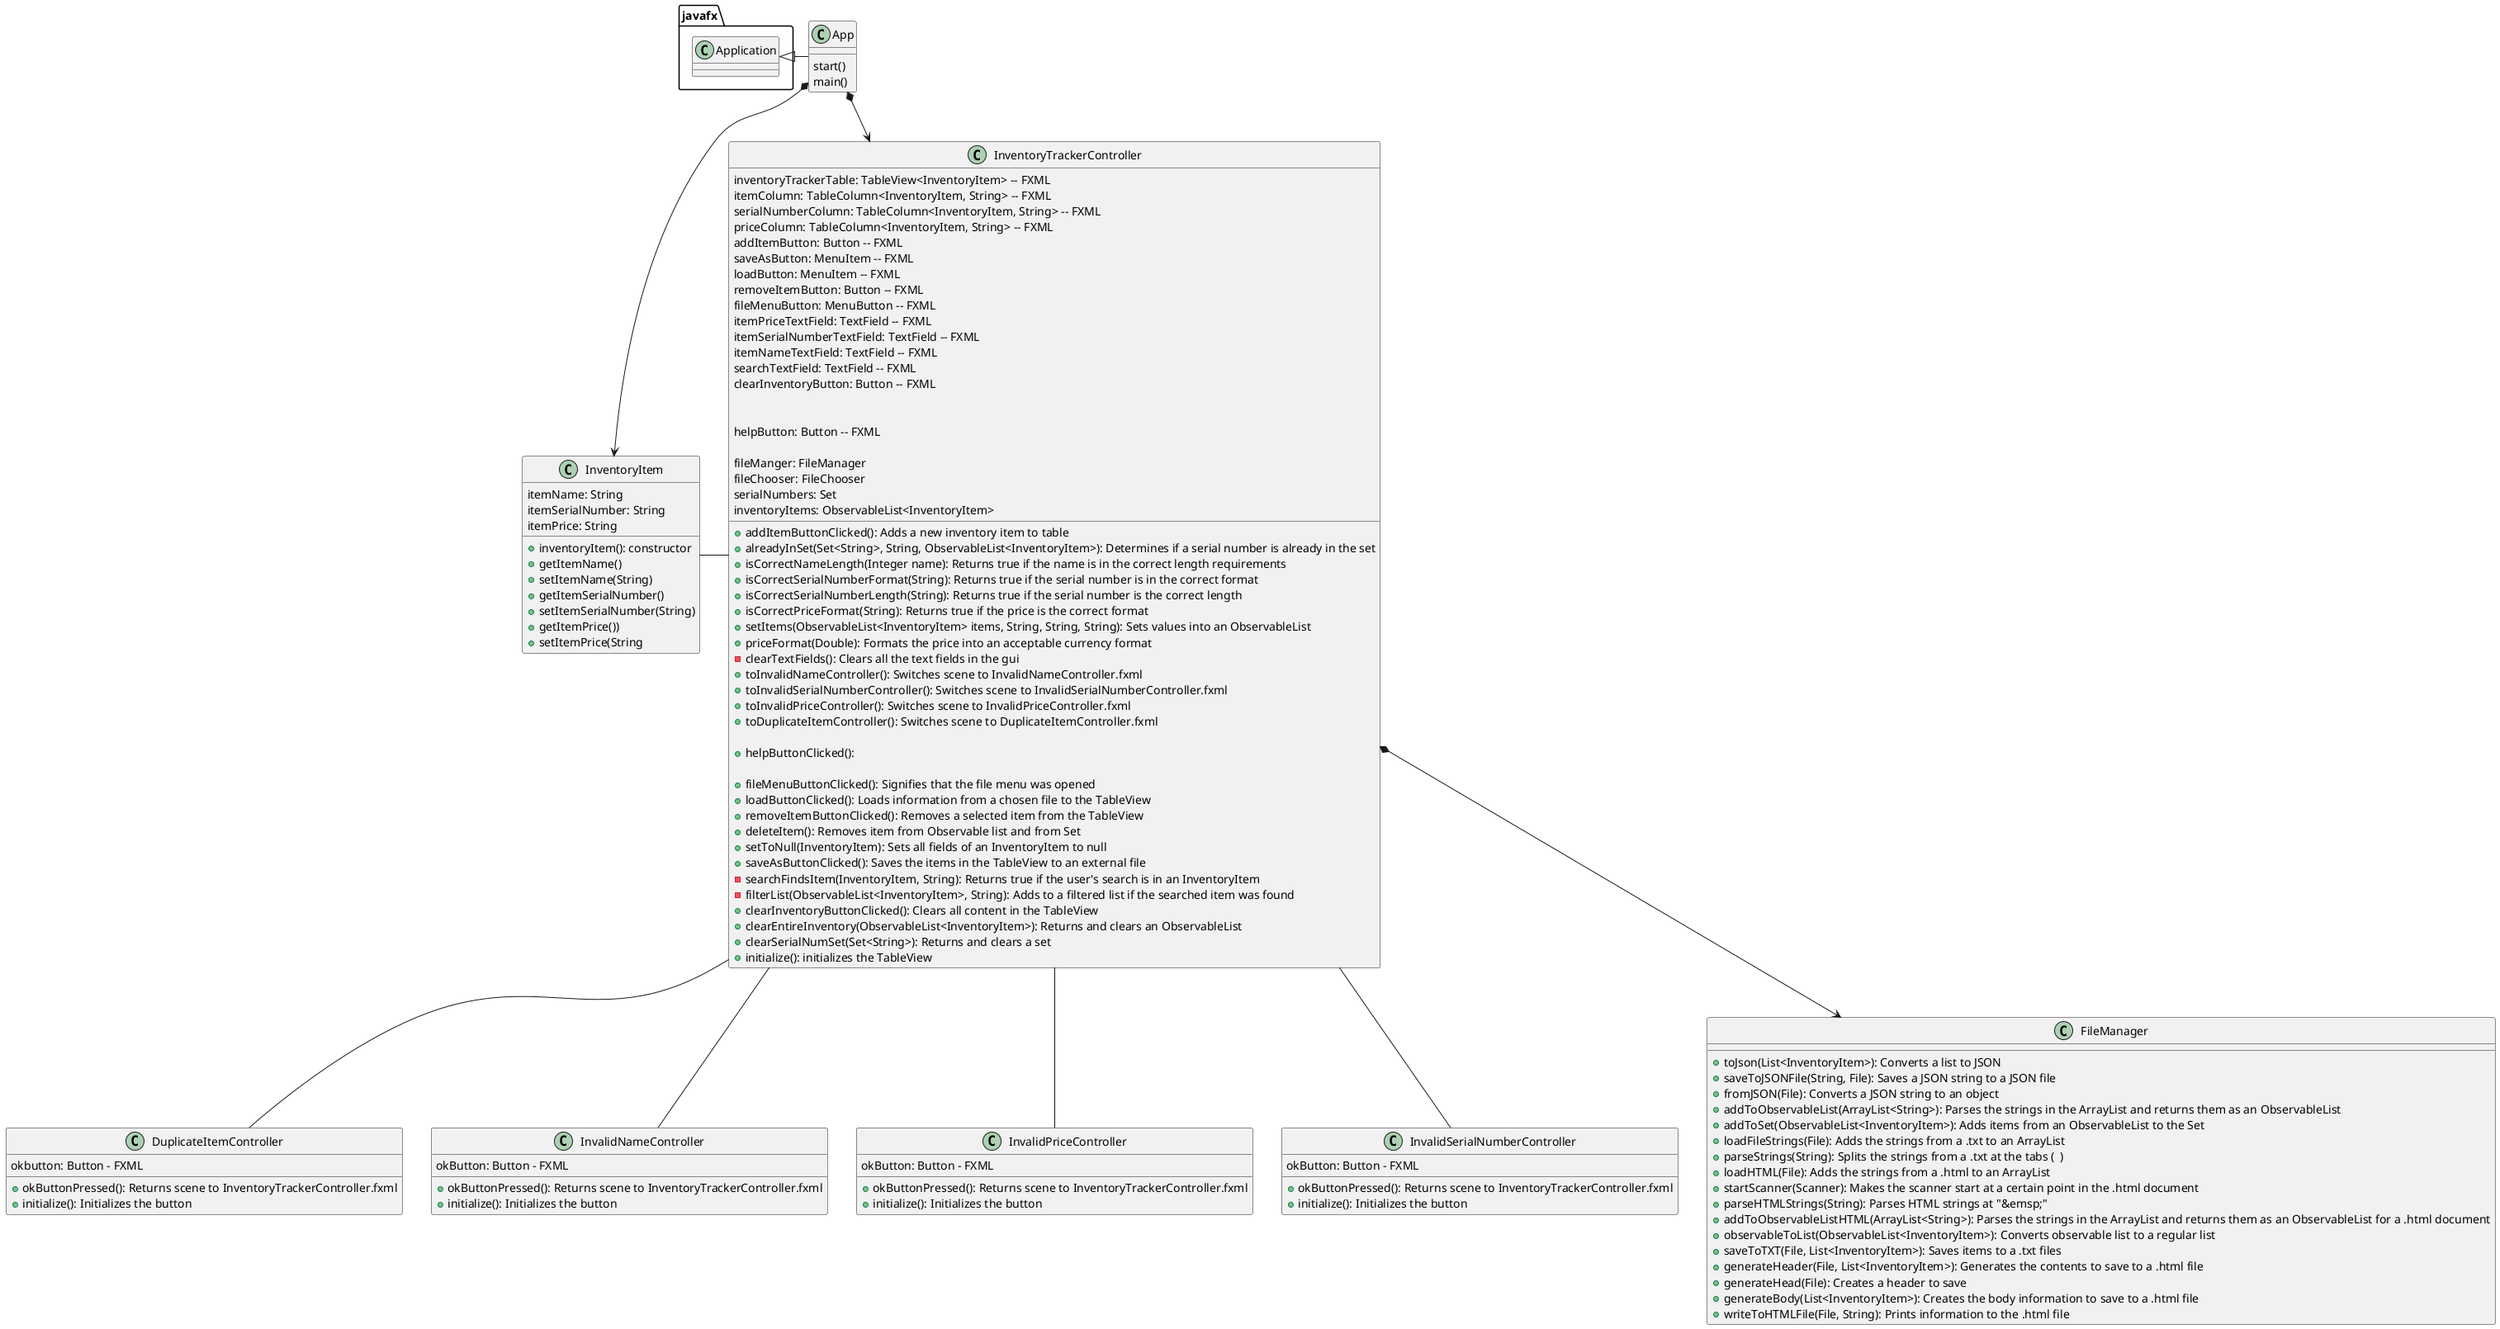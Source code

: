 @startuml
'https://plantuml.com/sequence-diagram

class App {
    start()
    main()
}

class InventoryTrackerController {

    inventoryTrackerTable: TableView<InventoryItem> -- FXML
    itemColumn: TableColumn<InventoryItem, String> -- FXML
    serialNumberColumn: TableColumn<InventoryItem, String> -- FXML
    priceColumn: TableColumn<InventoryItem, String> -- FXML
    addItemButton: Button -- FXML
    saveAsButton: MenuItem -- FXML
    loadButton: MenuItem -- FXML
    removeItemButton: Button -- FXML
    fileMenuButton: MenuButton -- FXML
    itemPriceTextField: TextField -- FXML
    itemSerialNumberTextField: TextField -- FXML
    itemNameTextField: TextField -- FXML
    searchTextField: TextField -- FXML
    clearInventoryButton: Button -- FXML


    helpButton: Button -- FXML

    fileManger: FileManager
    fileChooser: FileChooser
    serialNumbers: Set
    inventoryItems: ObservableList<InventoryItem>

    + addItemButtonClicked(): Adds a new inventory item to table
    + alreadyInSet(Set<String>, String, ObservableList<InventoryItem>): Determines if a serial number is already in the set
    + isCorrectNameLength(Integer name): Returns true if the name is in the correct length requirements
    + isCorrectSerialNumberFormat(String): Returns true if the serial number is in the correct format
    + isCorrectSerialNumberLength(String): Returns true if the serial number is the correct length
    + isCorrectPriceFormat(String): Returns true if the price is the correct format
    + setItems(ObservableList<InventoryItem> items, String, String, String): Sets values into an ObservableList
    + priceFormat(Double): Formats the price into an acceptable currency format
    - clearTextFields(): Clears all the text fields in the gui
    + toInvalidNameController(): Switches scene to InvalidNameController.fxml
    + toInvalidSerialNumberController(): Switches scene to InvalidSerialNumberController.fxml
    + toInvalidPriceController(): Switches scene to InvalidPriceController.fxml
    + toDuplicateItemController(): Switches scene to DuplicateItemController.fxml

    + helpButtonClicked():

    + fileMenuButtonClicked(): Signifies that the file menu was opened
    + loadButtonClicked(): Loads information from a chosen file to the TableView
    + removeItemButtonClicked(): Removes a selected item from the TableView
    + deleteItem(): Removes item from Observable list and from Set
    + setToNull(InventoryItem): Sets all fields of an InventoryItem to null
    + saveAsButtonClicked(): Saves the items in the TableView to an external file
    - searchFindsItem(InventoryItem, String): Returns true if the user's search is in an InventoryItem
    - filterList(ObservableList<InventoryItem>, String): Adds to a filtered list if the searched item was found
    + clearInventoryButtonClicked(): Clears all content in the TableView
    + clearEntireInventory(ObservableList<InventoryItem>): Returns and clears an ObservableList
    + clearSerialNumSet(Set<String>): Returns and clears a set
    + initialize(): initializes the TableView
}

class InventoryItem {
    itemName: String
    itemSerialNumber: String
    itemPrice: String

    + inventoryItem(): constructor
    + getItemName()
    + setItemName(String)
    + getItemSerialNumber()
    + setItemSerialNumber(String)
    + getItemPrice())
    + setItemPrice(String
}

class DuplicateItemController {
    okbutton: Button - FXML

    + okButtonPressed(): Returns scene to InventoryTrackerController.fxml
    + initialize(): Initializes the button
}

class InvalidNameController {
    okButton: Button - FXML

    + okButtonPressed(): Returns scene to InventoryTrackerController.fxml
    + initialize(): Initializes the button
}

class InvalidPriceController {
    okButton: Button - FXML

    + okButtonPressed(): Returns scene to InventoryTrackerController.fxml
    + initialize(): Initializes the button
}

class InvalidSerialNumberController {
    okButton: Button - FXML

    + okButtonPressed(): Returns scene to InventoryTrackerController.fxml
    + initialize(): Initializes the button
}

class FileManager {
    + toJson(List<InventoryItem>): Converts a list to JSON
    + saveToJSONFile(String, File): Saves a JSON string to a JSON file
    + fromJSON(File): Converts a JSON string to an object
    + addToObservableList(ArrayList<String>): Parses the strings in the ArrayList and returns them as an ObservableList
    + addToSet(ObservableList<InventoryItem>): Adds items from an ObservableList to the Set
    + loadFileStrings(File): Adds the strings from a .txt to an ArrayList
    + parseStrings(String): Splits the strings from a .txt at the tabs (\t)
    + loadHTML(File): Adds the strings from a .html to an ArrayList
    + startScanner(Scanner): Makes the scanner start at a certain point in the .html document
    + parseHTMLStrings(String): Parses HTML strings at "&emsp;"
    + addToObservableListHTML(ArrayList<String>): Parses the strings in the ArrayList and returns them as an ObservableList for a .html document
    + observableToList(ObservableList<InventoryItem>): Converts observable list to a regular list
    + saveToTXT(File, List<InventoryItem>): Saves items to a .txt files
    + generateHeader(File, List<InventoryItem>): Generates the contents to save to a .html file
    + generateHead(File): Creates a header to save
    + generateBody(List<InventoryItem>): Creates the body information to save to a .html file
    + writeToHTMLFile(File, String): Prints information to the .html file
}

javafx.Application <|- App
App *--> InventoryTrackerController
App *--> InventoryItem
InventoryItem - InventoryTrackerController
InventoryTrackerController -- DuplicateItemController
InventoryTrackerController -- InvalidNameController
InventoryTrackerController -- InvalidSerialNumberController
InventoryTrackerController -- InvalidPriceController
InventoryTrackerController *--> FileManager

@enduml
